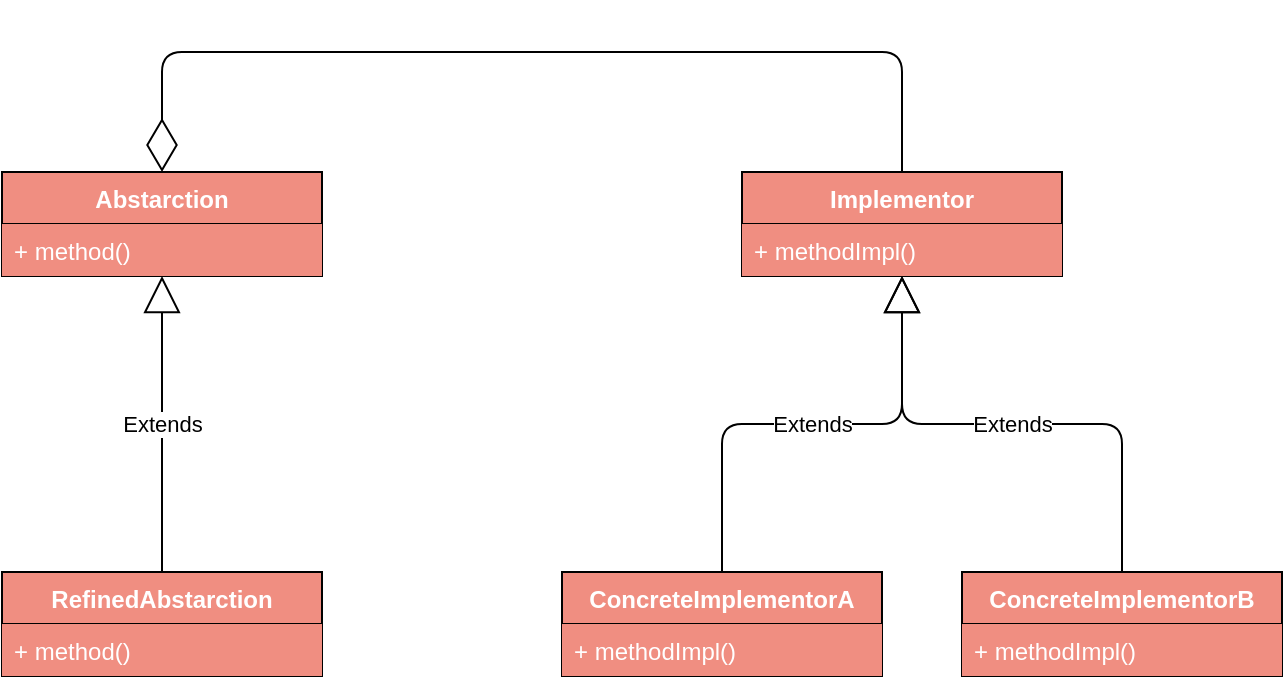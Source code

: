 <mxfile version="12.4.8" type="github">
  <diagram id="0Jvgv-fAhZUzEOWTg1sC" name="Page-1">
    <mxGraphModel dx="1186" dy="741" grid="1" gridSize="10" guides="1" tooltips="1" connect="1" arrows="1" fold="1" page="1" pageScale="1" pageWidth="827" pageHeight="1169" math="0" shadow="0">
      <root>
        <mxCell id="0"/>
        <mxCell id="1" parent="0"/>
        <mxCell id="T2nWJuuo7SkY1st2Bivo-1" value="Abstarction" style="swimlane;fontStyle=1;align=center;verticalAlign=top;childLayout=stackLayout;horizontal=1;startSize=26;horizontalStack=0;resizeParent=1;resizeParentMax=0;resizeLast=0;collapsible=1;marginBottom=0;fillColor=#F08E81;fontColor=#FFFFFF;" vertex="1" parent="1">
          <mxGeometry x="120" y="120" width="160" height="52" as="geometry"/>
        </mxCell>
        <mxCell id="T2nWJuuo7SkY1st2Bivo-4" value="+ method()" style="text;strokeColor=none;fillColor=#F08E81;align=left;verticalAlign=top;spacingLeft=4;spacingRight=4;overflow=hidden;rotatable=0;points=[[0,0.5],[1,0.5]];portConstraint=eastwest;fontColor=#FFFFFF;" vertex="1" parent="T2nWJuuo7SkY1st2Bivo-1">
          <mxGeometry y="26" width="160" height="26" as="geometry"/>
        </mxCell>
        <mxCell id="T2nWJuuo7SkY1st2Bivo-5" value="RefinedAbstarction" style="swimlane;fontStyle=1;align=center;verticalAlign=top;childLayout=stackLayout;horizontal=1;startSize=26;horizontalStack=0;resizeParent=1;resizeParentMax=0;resizeLast=0;collapsible=1;marginBottom=0;fillColor=#F08E81;fontColor=#FFFFFF;" vertex="1" parent="1">
          <mxGeometry x="120" y="320" width="160" height="52" as="geometry"/>
        </mxCell>
        <mxCell id="T2nWJuuo7SkY1st2Bivo-8" value="+ method()" style="text;strokeColor=none;fillColor=#F08E81;align=left;verticalAlign=top;spacingLeft=4;spacingRight=4;overflow=hidden;rotatable=0;points=[[0,0.5],[1,0.5]];portConstraint=eastwest;fontColor=#FFFFFF;" vertex="1" parent="T2nWJuuo7SkY1st2Bivo-5">
          <mxGeometry y="26" width="160" height="26" as="geometry"/>
        </mxCell>
        <mxCell id="T2nWJuuo7SkY1st2Bivo-9" value="Implementor" style="swimlane;fontStyle=1;align=center;verticalAlign=top;childLayout=stackLayout;horizontal=1;startSize=26;horizontalStack=0;resizeParent=1;resizeParentMax=0;resizeLast=0;collapsible=1;marginBottom=0;fillColor=#F08E81;fontColor=#FFFFFF;" vertex="1" parent="1">
          <mxGeometry x="490" y="120" width="160" height="52" as="geometry"/>
        </mxCell>
        <mxCell id="T2nWJuuo7SkY1st2Bivo-12" value="+ methodImpl()" style="text;strokeColor=none;fillColor=#F08E81;align=left;verticalAlign=top;spacingLeft=4;spacingRight=4;overflow=hidden;rotatable=0;points=[[0,0.5],[1,0.5]];portConstraint=eastwest;fontColor=#FFFFFF;" vertex="1" parent="T2nWJuuo7SkY1st2Bivo-9">
          <mxGeometry y="26" width="160" height="26" as="geometry"/>
        </mxCell>
        <mxCell id="T2nWJuuo7SkY1st2Bivo-14" value="ConcreteImplementorA" style="swimlane;fontStyle=1;align=center;verticalAlign=top;childLayout=stackLayout;horizontal=1;startSize=26;horizontalStack=0;resizeParent=1;resizeParentMax=0;resizeLast=0;collapsible=1;marginBottom=0;fillColor=#F08E81;fontColor=#FFFFFF;" vertex="1" parent="1">
          <mxGeometry x="400" y="320" width="160" height="52" as="geometry"/>
        </mxCell>
        <mxCell id="T2nWJuuo7SkY1st2Bivo-17" value="+ methodImpl()" style="text;strokeColor=none;fillColor=#F08E81;align=left;verticalAlign=top;spacingLeft=4;spacingRight=4;overflow=hidden;rotatable=0;points=[[0,0.5],[1,0.5]];portConstraint=eastwest;fontColor=#FFFFFF;" vertex="1" parent="T2nWJuuo7SkY1st2Bivo-14">
          <mxGeometry y="26" width="160" height="26" as="geometry"/>
        </mxCell>
        <mxCell id="T2nWJuuo7SkY1st2Bivo-18" value="ConcreteImplementorB" style="swimlane;fontStyle=1;align=center;verticalAlign=top;childLayout=stackLayout;horizontal=1;startSize=26;horizontalStack=0;resizeParent=1;resizeParentMax=0;resizeLast=0;collapsible=1;marginBottom=0;fillColor=#F08E81;fontColor=#FFFFFF;" vertex="1" parent="1">
          <mxGeometry x="600" y="320" width="160" height="52" as="geometry"/>
        </mxCell>
        <mxCell id="T2nWJuuo7SkY1st2Bivo-21" value="+ methodImpl()" style="text;strokeColor=none;fillColor=#F08E81;align=left;verticalAlign=top;spacingLeft=4;spacingRight=4;overflow=hidden;rotatable=0;points=[[0,0.5],[1,0.5]];portConstraint=eastwest;fontColor=#FFFFFF;" vertex="1" parent="T2nWJuuo7SkY1st2Bivo-18">
          <mxGeometry y="26" width="160" height="26" as="geometry"/>
        </mxCell>
        <mxCell id="T2nWJuuo7SkY1st2Bivo-22" value="Extends" style="endArrow=block;endSize=16;endFill=0;html=1;fontColor=#000000;entryX=0.5;entryY=1;entryDx=0;entryDy=0;exitX=0.5;exitY=0;exitDx=0;exitDy=0;" edge="1" parent="1" source="T2nWJuuo7SkY1st2Bivo-5" target="T2nWJuuo7SkY1st2Bivo-1">
          <mxGeometry width="160" relative="1" as="geometry">
            <mxPoint x="160" y="560" as="sourcePoint"/>
            <mxPoint x="320" y="560" as="targetPoint"/>
          </mxGeometry>
        </mxCell>
        <mxCell id="T2nWJuuo7SkY1st2Bivo-23" value="Extends" style="endArrow=block;endSize=16;endFill=0;html=1;fontColor=#000000;entryX=0.5;entryY=1;entryDx=0;entryDy=0;exitX=0.5;exitY=0;exitDx=0;exitDy=0;edgeStyle=orthogonalEdgeStyle;" edge="1" parent="1" source="T2nWJuuo7SkY1st2Bivo-14" target="T2nWJuuo7SkY1st2Bivo-9">
          <mxGeometry width="160" relative="1" as="geometry">
            <mxPoint x="240" y="510" as="sourcePoint"/>
            <mxPoint x="400" y="510" as="targetPoint"/>
          </mxGeometry>
        </mxCell>
        <mxCell id="T2nWJuuo7SkY1st2Bivo-24" value="Extends" style="endArrow=block;endSize=16;endFill=0;html=1;fontColor=#000000;entryX=0.5;entryY=1;entryDx=0;entryDy=0;exitX=0.5;exitY=0;exitDx=0;exitDy=0;edgeStyle=orthogonalEdgeStyle;" edge="1" parent="1" source="T2nWJuuo7SkY1st2Bivo-18" target="T2nWJuuo7SkY1st2Bivo-9">
          <mxGeometry width="160" relative="1" as="geometry">
            <mxPoint x="430" y="520" as="sourcePoint"/>
            <mxPoint x="590" y="520" as="targetPoint"/>
          </mxGeometry>
        </mxCell>
        <mxCell id="T2nWJuuo7SkY1st2Bivo-25" value="" style="endArrow=diamondThin;endFill=0;endSize=24;html=1;fontColor=#000000;entryX=0.5;entryY=0;entryDx=0;entryDy=0;exitX=0.5;exitY=0;exitDx=0;exitDy=0;edgeStyle=orthogonalEdgeStyle;" edge="1" parent="1" source="T2nWJuuo7SkY1st2Bivo-9" target="T2nWJuuo7SkY1st2Bivo-1">
          <mxGeometry width="160" relative="1" as="geometry">
            <mxPoint x="130" y="530" as="sourcePoint"/>
            <mxPoint x="290" y="530" as="targetPoint"/>
            <Array as="points">
              <mxPoint x="570" y="60"/>
              <mxPoint x="200" y="60"/>
            </Array>
          </mxGeometry>
        </mxCell>
      </root>
    </mxGraphModel>
  </diagram>
</mxfile>

